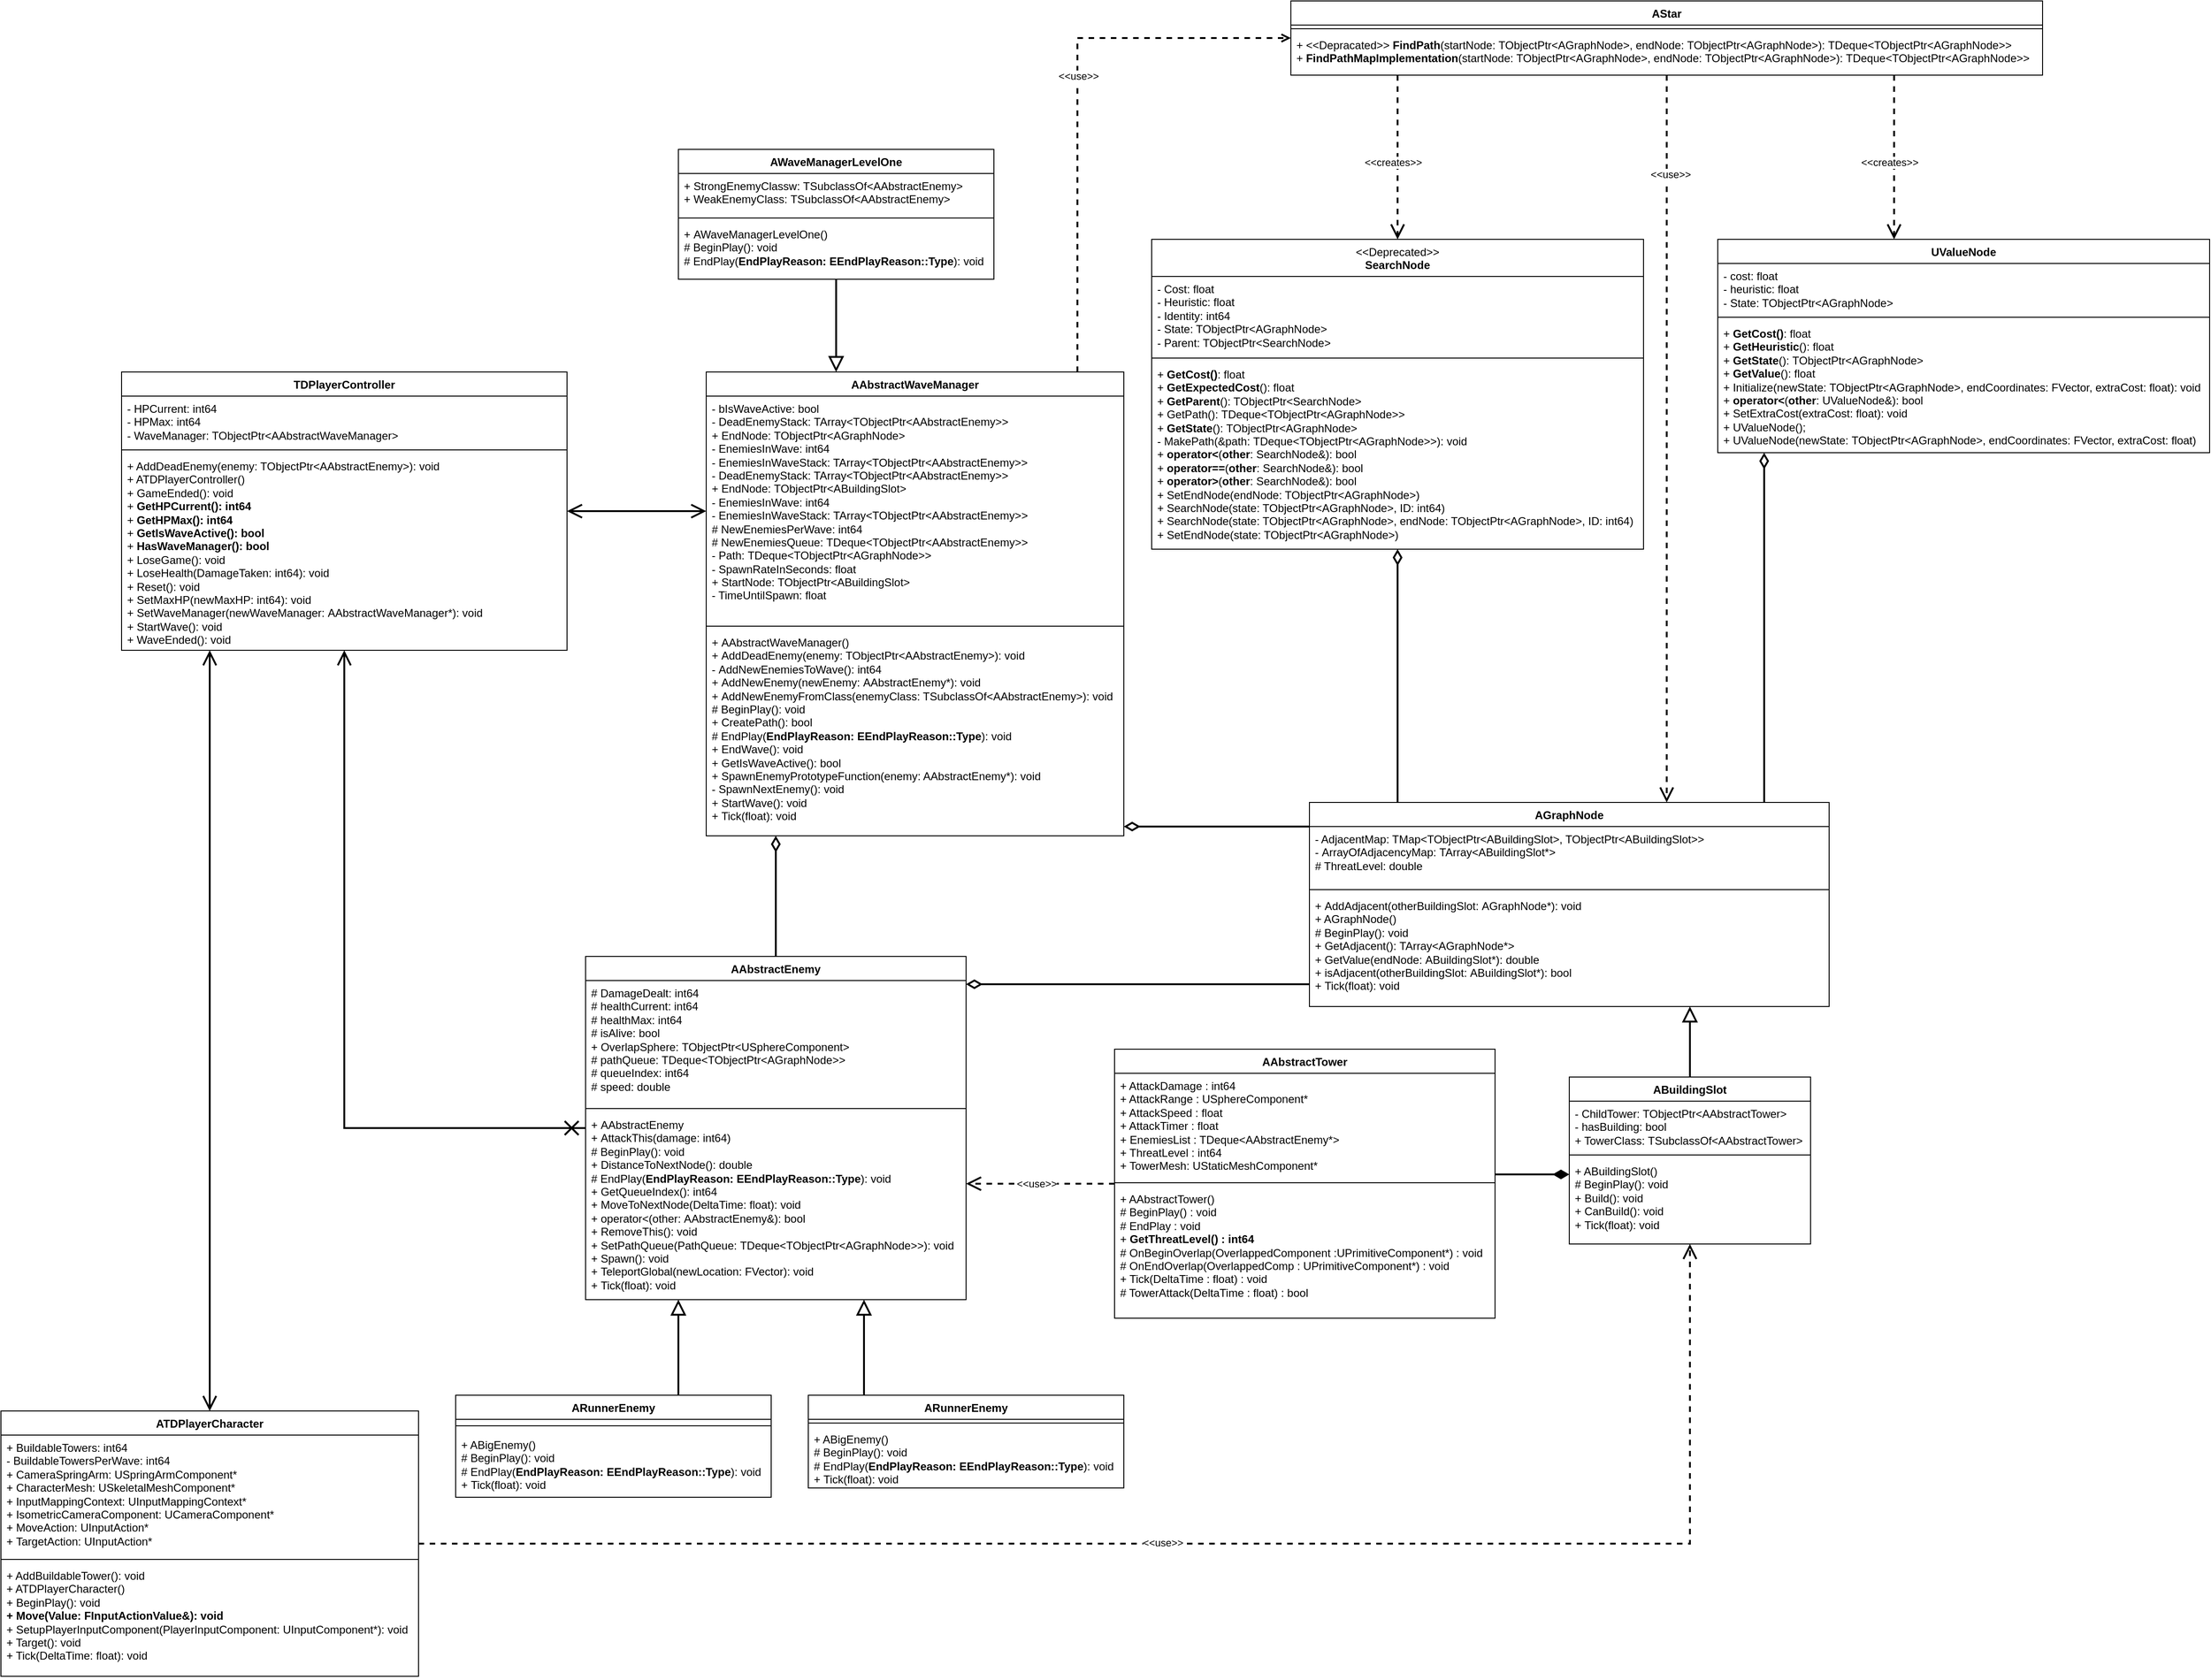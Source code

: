<mxfile version="24.8.8">
  <diagram id="C5RBs43oDa-KdzZeNtuy" name="Page-1">
    <mxGraphModel dx="2797" dy="1651" grid="1" gridSize="10" guides="1" tooltips="1" connect="1" arrows="1" fold="1" page="1" pageScale="1" pageWidth="1169" pageHeight="827" math="0" shadow="0">
      <root>
        <mxCell id="WIyWlLk6GJQsqaUBKTNV-0" />
        <mxCell id="WIyWlLk6GJQsqaUBKTNV-1" parent="WIyWlLk6GJQsqaUBKTNV-0" />
        <mxCell id="bVRjCQ_B58bXz5kEhXcc-12" style="edgeStyle=orthogonalEdgeStyle;rounded=0;orthogonalLoop=1;jettySize=auto;html=1;startArrow=diamondThin;startFill=0;endArrow=none;endFill=0;startSize=12;strokeWidth=2;endSize=12;" parent="WIyWlLk6GJQsqaUBKTNV-1" source="bVRjCQ_B58bXz5kEhXcc-0" target="Or8rvx1L4nkpCHTU0M23-4" edge="1">
          <mxGeometry relative="1" as="geometry">
            <mxPoint x="451" y="311" as="sourcePoint" />
            <Array as="points">
              <mxPoint x="650" y="220" />
              <mxPoint x="650" y="220" />
            </Array>
          </mxGeometry>
        </mxCell>
        <mxCell id="bVRjCQ_B58bXz5kEhXcc-15" style="edgeStyle=orthogonalEdgeStyle;shape=connector;rounded=0;orthogonalLoop=1;jettySize=auto;html=1;strokeColor=default;strokeWidth=2;align=center;verticalAlign=middle;fontFamily=Helvetica;fontSize=11;fontColor=default;labelBackgroundColor=default;startArrow=diamondThin;startFill=0;startSize=12;endArrow=none;endFill=0;endSize=12;" parent="WIyWlLk6GJQsqaUBKTNV-1" source="bVRjCQ_B58bXz5kEhXcc-0" target="bVRjCQ_B58bXz5kEhXcc-4" edge="1">
          <mxGeometry relative="1" as="geometry">
            <Array as="points">
              <mxPoint x="215" y="270" />
              <mxPoint x="215" y="270" />
            </Array>
          </mxGeometry>
        </mxCell>
        <mxCell id="ktp8bwMWxdayU_RDx3ty-13" style="edgeStyle=orthogonalEdgeStyle;rounded=0;orthogonalLoop=1;jettySize=auto;html=1;dashed=1;endArrow=open;endFill=0;strokeWidth=2;" edge="1" parent="WIyWlLk6GJQsqaUBKTNV-1" source="bVRjCQ_B58bXz5kEhXcc-0" target="oYd0NgwK_6_6nimxyRu1-9">
          <mxGeometry relative="1" as="geometry">
            <Array as="points">
              <mxPoint x="540" y="-630" />
            </Array>
          </mxGeometry>
        </mxCell>
        <mxCell id="ktp8bwMWxdayU_RDx3ty-14" value="&amp;lt;&amp;lt;use&amp;gt;&amp;gt;" style="edgeLabel;html=1;align=center;verticalAlign=middle;resizable=0;points=[];" vertex="1" connectable="0" parent="ktp8bwMWxdayU_RDx3ty-13">
          <mxGeometry x="0.081" y="-1" relative="1" as="geometry">
            <mxPoint as="offset" />
          </mxGeometry>
        </mxCell>
        <mxCell id="bVRjCQ_B58bXz5kEhXcc-0" value="AAbstractWaveManager" style="swimlane;fontStyle=1;align=center;verticalAlign=top;childLayout=stackLayout;horizontal=1;startSize=26;horizontalStack=0;resizeParent=1;resizeParentMax=0;resizeLast=0;collapsible=1;marginBottom=0;whiteSpace=wrap;html=1;" parent="WIyWlLk6GJQsqaUBKTNV-1" vertex="1">
          <mxGeometry x="140" y="-270" width="450" height="500" as="geometry" />
        </mxCell>
        <mxCell id="bVRjCQ_B58bXz5kEhXcc-1" value="- bIsWaveActive: bool&lt;div&gt;-&amp;nbsp;DeadEnemyStack:&amp;nbsp;TArray&amp;lt;TObjectPtr&amp;lt;AAbstractEnemy&amp;gt;&amp;gt;&lt;/div&gt;&lt;div&gt;+&amp;nbsp;EndNode:&amp;nbsp;TObjectPtr&amp;lt;AGraphNode&amp;gt;&lt;br&gt;- EnemiesInWave: int64&lt;/div&gt;&lt;div&gt;- EnemiesInWaveStack: TArray&amp;lt;TObjectPtr&amp;lt;AAbstractEnemy&amp;gt;&amp;gt;&lt;br&gt;&lt;div&gt;- DeadEnemyStack: TArray&amp;lt;TObjectPtr&amp;lt;AAbstractEnemy&amp;gt;&amp;gt;&lt;/div&gt;&lt;div&gt;+&amp;nbsp;EndNode:&amp;nbsp;TObjectPtr&amp;lt;ABuildingSlot&amp;gt;&lt;/div&gt;&lt;div&gt;-&amp;nbsp;EnemiesInWave: int64&lt;/div&gt;&lt;div&gt;-&amp;nbsp;EnemiesInWaveStack:&amp;nbsp;TArray&amp;lt;TObjectPtr&amp;lt;AAbstractEnemy&amp;gt;&amp;gt;&lt;/div&gt;&lt;div&gt;# NewEnemiesPerWave: int64&lt;/div&gt;&lt;div&gt;# NewEnemiesQueue:&amp;nbsp;&lt;span style=&quot;background-color: initial;&quot;&gt;TDeque&amp;lt;TObjectPtr&amp;lt;AAbstractEnemy&amp;gt;&amp;gt;&lt;/span&gt;&lt;/div&gt;&lt;div&gt;&lt;span style=&quot;background-color: initial;&quot;&gt;- Path:&amp;nbsp;&lt;/span&gt;&lt;span style=&quot;background-color: initial;&quot;&gt;TDeque&amp;lt;TObjectPtr&amp;lt;AGraphNode&amp;gt;&amp;gt;&lt;/span&gt;&lt;/div&gt;&lt;div&gt;&lt;span style=&quot;background-color: initial;&quot;&gt;- SpawnRateInSeconds: float&lt;/span&gt;&lt;/div&gt;&lt;div&gt;+&amp;nbsp;StartNode:&amp;nbsp;TObjectPtr&amp;lt;ABuildingSlot&amp;gt;&lt;/div&gt;&lt;/div&gt;&lt;div&gt;- TimeUntilSpawn: float&lt;/div&gt;" style="text;strokeColor=none;fillColor=none;align=left;verticalAlign=top;spacingLeft=4;spacingRight=4;overflow=hidden;rotatable=0;points=[[0,0.5],[1,0.5]];portConstraint=eastwest;whiteSpace=wrap;html=1;" parent="bVRjCQ_B58bXz5kEhXcc-0" vertex="1">
          <mxGeometry y="26" width="450" height="244" as="geometry" />
        </mxCell>
        <mxCell id="bVRjCQ_B58bXz5kEhXcc-2" value="" style="line;strokeWidth=1;fillColor=none;align=left;verticalAlign=middle;spacingTop=-1;spacingLeft=3;spacingRight=3;rotatable=0;labelPosition=right;points=[];portConstraint=eastwest;strokeColor=inherit;" parent="bVRjCQ_B58bXz5kEhXcc-0" vertex="1">
          <mxGeometry y="270" width="450" height="8" as="geometry" />
        </mxCell>
        <mxCell id="bVRjCQ_B58bXz5kEhXcc-3" value="+&amp;nbsp;AAbstractWaveManager()&lt;div&gt;+&amp;nbsp;AddDeadEnemy(enemy: TObjectPtr&amp;lt;AAbstractEnemy&amp;gt;): void&lt;/div&gt;&lt;div&gt;-&amp;nbsp;AddNewEnemiesToWave(): int64&lt;/div&gt;&lt;div&gt;+&amp;nbsp;&lt;span style=&quot;white-space: normal;&quot;&gt;&lt;span style=&quot;background-color: initial;&quot;&gt;AddNewEnemy(newEnemy:&amp;nbsp;&lt;/span&gt;&lt;/span&gt;&lt;span style=&quot;background-color: initial;&quot;&gt;AAbstractEnemy*&lt;/span&gt;&lt;span style=&quot;background-color: initial;&quot;&gt;&lt;span style=&quot;background-color: initial;&quot;&gt;):&amp;nbsp;&lt;/span&gt;&lt;/span&gt;&lt;span style=&quot;background-color: initial;&quot;&gt;void&lt;/span&gt;&lt;/div&gt;&lt;div&gt;&lt;span style=&quot;background-color: initial;&quot;&gt;+&amp;nbsp;&lt;/span&gt;&lt;span style=&quot;white-space: normal;&quot;&gt;&lt;span style=&quot;background-color: initial;&quot;&gt;AddNewEnemyFromClass(&lt;/span&gt;&lt;/span&gt;&lt;span style=&quot;background-color: initial;&quot;&gt;enemyClass&lt;/span&gt;&lt;span style=&quot;background-color: initial;&quot;&gt;&lt;span style=&quot;background-color: initial;&quot;&gt;: TSubclassOf&amp;lt;AAbstractEnemy&amp;gt;):&amp;nbsp;&lt;/span&gt;&lt;/span&gt;&lt;span style=&quot;background-color: initial;&quot;&gt;void&lt;/span&gt;&lt;span style=&quot;background-color: initial;&quot;&gt;&amp;nbsp;&lt;/span&gt;&lt;/div&gt;&lt;div&gt;# BeginPlay(): void&lt;/div&gt;&lt;div&gt;+&amp;nbsp;&lt;span style=&quot;white-space: normal;&quot;&gt;&lt;span style=&quot;background-color: initial;&quot;&gt;CreatePath(): bool&lt;/span&gt;&lt;/span&gt;&lt;/div&gt;&lt;div&gt;&lt;span style=&quot;background-color: initial;&quot;&gt;&lt;div style=&quot;&quot;&gt;&lt;span style=&quot;white-space: normal;&quot;&gt;# EndPlay(&lt;b&gt;EndPlayReason:&amp;nbsp;&lt;/b&gt;&lt;/span&gt;&lt;span style=&quot;background-color: initial;&quot;&gt;&lt;b&gt;EEndPlayReason::Type&lt;/b&gt;&lt;/span&gt;&lt;span style=&quot;background-color: initial;&quot;&gt;):&amp;nbsp;&lt;/span&gt;&lt;span style=&quot;background-color: initial;&quot;&gt;void&lt;/span&gt;&lt;span style=&quot;background-color: initial;&quot;&gt;&amp;nbsp;&lt;/span&gt;&lt;/div&gt;&lt;/span&gt;&lt;/div&gt;&lt;div&gt;+&amp;nbsp;EndWave(): void&lt;/div&gt;&lt;div&gt;+&amp;nbsp;GetIsWaveActive(): bool&lt;/div&gt;&lt;div&gt;+&amp;nbsp;SpawnEnemyPrototypeFunction(enemy: AAbstractEnemy*): void&lt;/div&gt;&lt;div&gt;-&amp;nbsp;SpawnNextEnemy(): void&lt;/div&gt;&lt;div&gt;+&amp;nbsp;StartWave(): void&lt;/div&gt;&lt;div&gt;+&amp;nbsp;Tick(float): void&lt;br&gt;&lt;/div&gt;" style="text;strokeColor=none;fillColor=none;align=left;verticalAlign=top;spacingLeft=4;spacingRight=4;overflow=hidden;rotatable=0;points=[[0,0.5],[1,0.5]];portConstraint=eastwest;whiteSpace=wrap;html=1;" parent="bVRjCQ_B58bXz5kEhXcc-0" vertex="1">
          <mxGeometry y="278" width="450" height="222" as="geometry" />
        </mxCell>
        <mxCell id="abqN74poVczzxeBeDxSv-9" style="edgeStyle=orthogonalEdgeStyle;rounded=0;orthogonalLoop=1;jettySize=auto;html=1;endArrow=open;endFill=0;startSize=12;endSize=12;strokeWidth=2;startArrow=cross;startFill=0;" parent="WIyWlLk6GJQsqaUBKTNV-1" source="bVRjCQ_B58bXz5kEhXcc-4" target="abqN74poVczzxeBeDxSv-4" edge="1">
          <mxGeometry relative="1" as="geometry" />
        </mxCell>
        <mxCell id="bVRjCQ_B58bXz5kEhXcc-4" value="AAbstractEnemy" style="swimlane;fontStyle=1;align=center;verticalAlign=top;childLayout=stackLayout;horizontal=1;startSize=26;horizontalStack=0;resizeParent=1;resizeParentMax=0;resizeLast=0;collapsible=1;marginBottom=0;whiteSpace=wrap;html=1;" parent="WIyWlLk6GJQsqaUBKTNV-1" vertex="1">
          <mxGeometry x="10" y="360" width="410" height="370" as="geometry" />
        </mxCell>
        <mxCell id="bVRjCQ_B58bXz5kEhXcc-5" value="&lt;div&gt;#&amp;nbsp;DamageDealt: int64&lt;/div&gt;# healthCurrent: int64&lt;div&gt;#&amp;nbsp;healthMax: int64&lt;/div&gt;&lt;div&gt;# isAlive: bool&lt;/div&gt;&lt;div&gt;+&amp;nbsp;OverlapSphere:&amp;nbsp;TObjectPtr&amp;lt;USphereComponent&amp;gt;&lt;/div&gt;&lt;div&gt;#&amp;nbsp;pathQueue:&amp;nbsp;TDeque&amp;lt;TObjectPtr&amp;lt;AGraphNode&amp;gt;&amp;gt;&lt;/div&gt;&lt;div&gt;# queueIndex: int64&lt;/div&gt;&lt;div&gt;# speed: double&lt;/div&gt;" style="text;strokeColor=none;fillColor=none;align=left;verticalAlign=top;spacingLeft=4;spacingRight=4;overflow=hidden;rotatable=0;points=[[0,0.5],[1,0.5]];portConstraint=eastwest;whiteSpace=wrap;html=1;" parent="bVRjCQ_B58bXz5kEhXcc-4" vertex="1">
          <mxGeometry y="26" width="410" height="134" as="geometry" />
        </mxCell>
        <mxCell id="bVRjCQ_B58bXz5kEhXcc-6" value="" style="line;strokeWidth=1;fillColor=none;align=left;verticalAlign=middle;spacingTop=-1;spacingLeft=3;spacingRight=3;rotatable=0;labelPosition=right;points=[];portConstraint=eastwest;strokeColor=inherit;" parent="bVRjCQ_B58bXz5kEhXcc-4" vertex="1">
          <mxGeometry y="160" width="410" height="8" as="geometry" />
        </mxCell>
        <mxCell id="bVRjCQ_B58bXz5kEhXcc-7" value="+&amp;nbsp;AAbstractEnemy&lt;div&gt;+&amp;nbsp;AttackThis(damage: int64)&lt;/div&gt;&lt;div&gt;&lt;div&gt;# BeginPlay(): void&lt;br&gt;&lt;/div&gt;&lt;/div&gt;&lt;div&gt;+&amp;nbsp;DistanceToNextNode(): double&lt;/div&gt;&lt;div&gt;# EndPlay(&lt;b&gt;EndPlayReason:&amp;nbsp;&lt;/b&gt;&lt;span style=&quot;background-color: initial;&quot;&gt;&lt;b&gt;EEndPlayReason::Type&lt;/b&gt;&lt;/span&gt;&lt;span style=&quot;background-color: initial;&quot;&gt;):&amp;nbsp;&lt;/span&gt;&lt;span style=&quot;background-color: initial;&quot;&gt;void&lt;/span&gt;&lt;span style=&quot;background-color: initial;&quot;&gt;&amp;nbsp;&lt;/span&gt;&lt;/div&gt;&lt;div&gt;+&amp;nbsp;GetQueueIndex(): int64&lt;/div&gt;&lt;div&gt;+&amp;nbsp;MoveToNextNode(DeltaTime: float): void&lt;/div&gt;&lt;div&gt;+&amp;nbsp;operator&amp;lt;(other:&amp;nbsp;AAbstractEnemy&amp;amp;): bool&lt;/div&gt;&lt;div&gt;+&amp;nbsp;RemoveThis(): void&lt;/div&gt;&lt;div&gt;+&amp;nbsp;SetPathQueue(PathQueue:&amp;nbsp;TDeque&amp;lt;TObjectPtr&amp;lt;AGraphNode&amp;gt;&amp;gt;): void&lt;/div&gt;&lt;div&gt;+&amp;nbsp;Spawn(): void&lt;/div&gt;&lt;div&gt;+&amp;nbsp;TeleportGlobal(newLocation: FVector): void&lt;/div&gt;&lt;div&gt;+&amp;nbsp;Tick(float): void&lt;br&gt;&lt;/div&gt;" style="text;strokeColor=none;fillColor=none;align=left;verticalAlign=top;spacingLeft=4;spacingRight=4;overflow=hidden;rotatable=0;points=[[0,0.5],[1,0.5]];portConstraint=eastwest;whiteSpace=wrap;html=1;" parent="bVRjCQ_B58bXz5kEhXcc-4" vertex="1">
          <mxGeometry y="168" width="410" height="202" as="geometry" />
        </mxCell>
        <mxCell id="Or8rvx1L4nkpCHTU0M23-8" style="edgeStyle=orthogonalEdgeStyle;rounded=0;orthogonalLoop=1;jettySize=auto;html=1;startSize=12;endSize=12;strokeWidth=2;endArrow=block;endFill=0;" parent="WIyWlLk6GJQsqaUBKTNV-1" source="bVRjCQ_B58bXz5kEhXcc-8" target="Or8rvx1L4nkpCHTU0M23-4" edge="1">
          <mxGeometry relative="1" as="geometry">
            <Array as="points">
              <mxPoint x="1200" y="440" />
              <mxPoint x="1200" y="440" />
            </Array>
          </mxGeometry>
        </mxCell>
        <mxCell id="Or8rvx1L4nkpCHTU0M23-9" style="edgeStyle=orthogonalEdgeStyle;rounded=0;orthogonalLoop=1;jettySize=auto;html=1;endArrow=none;endFill=0;startArrow=diamondThin;startFill=1;endSize=12;strokeWidth=2;startSize=12;" parent="WIyWlLk6GJQsqaUBKTNV-1" source="bVRjCQ_B58bXz5kEhXcc-8" target="SfnSRMyv1gglNEUpqVPP-14" edge="1">
          <mxGeometry relative="1" as="geometry">
            <mxPoint x="1550" y="730" as="sourcePoint" />
            <mxPoint x="1380" y="500" as="targetPoint" />
            <Array as="points">
              <mxPoint x="1000" y="595" />
              <mxPoint x="1000" y="595" />
            </Array>
          </mxGeometry>
        </mxCell>
        <mxCell id="bVRjCQ_B58bXz5kEhXcc-8" value="ABuildingSlot" style="swimlane;fontStyle=1;align=center;verticalAlign=top;childLayout=stackLayout;horizontal=1;startSize=26;horizontalStack=0;resizeParent=1;resizeParentMax=0;resizeLast=0;collapsible=1;marginBottom=0;whiteSpace=wrap;html=1;" parent="WIyWlLk6GJQsqaUBKTNV-1" vertex="1">
          <mxGeometry x="1070" y="490" width="260" height="180" as="geometry" />
        </mxCell>
        <mxCell id="bVRjCQ_B58bXz5kEhXcc-9" value="- ChildTower: TObjectPtr&amp;lt;AAbstractTower&amp;gt;&lt;br&gt;&lt;div&gt;-&amp;nbsp;hasBuilding: bool&lt;br&gt;&lt;/div&gt;&lt;div&gt;+ TowerClass:&amp;nbsp;TSubclassOf&amp;lt;AAbstractTower&amp;gt;&lt;/div&gt;" style="text;strokeColor=none;fillColor=none;align=left;verticalAlign=top;spacingLeft=4;spacingRight=4;overflow=hidden;rotatable=0;points=[[0,0.5],[1,0.5]];portConstraint=eastwest;whiteSpace=wrap;html=1;" parent="bVRjCQ_B58bXz5kEhXcc-8" vertex="1">
          <mxGeometry y="26" width="260" height="54" as="geometry" />
        </mxCell>
        <mxCell id="bVRjCQ_B58bXz5kEhXcc-10" value="" style="line;strokeWidth=1;fillColor=none;align=left;verticalAlign=middle;spacingTop=-1;spacingLeft=3;spacingRight=3;rotatable=0;labelPosition=right;points=[];portConstraint=eastwest;strokeColor=inherit;" parent="bVRjCQ_B58bXz5kEhXcc-8" vertex="1">
          <mxGeometry y="80" width="260" height="8" as="geometry" />
        </mxCell>
        <mxCell id="bVRjCQ_B58bXz5kEhXcc-11" value="+ ABuildingSlot()&lt;div&gt;# BeginPlay(): void&lt;br&gt;&lt;/div&gt;&lt;div&gt;+ Build(): void&lt;/div&gt;&lt;div&gt;+&amp;nbsp;CanBuild(): void&lt;/div&gt;&lt;div&gt;+&amp;nbsp;Tick(float): void&lt;span style=&quot;background-color: initial;&quot;&gt;&lt;br&gt;&lt;/span&gt;&lt;/div&gt;" style="text;strokeColor=none;fillColor=none;align=left;verticalAlign=top;spacingLeft=4;spacingRight=4;overflow=hidden;rotatable=0;points=[[0,0.5],[1,0.5]];portConstraint=eastwest;whiteSpace=wrap;html=1;" parent="bVRjCQ_B58bXz5kEhXcc-8" vertex="1">
          <mxGeometry y="88" width="260" height="92" as="geometry" />
        </mxCell>
        <mxCell id="bVRjCQ_B58bXz5kEhXcc-16" style="edgeStyle=orthogonalEdgeStyle;shape=connector;rounded=0;orthogonalLoop=1;jettySize=auto;html=1;strokeColor=default;strokeWidth=2;align=center;verticalAlign=middle;fontFamily=Helvetica;fontSize=11;fontColor=default;labelBackgroundColor=default;startArrow=diamondThin;startFill=0;startSize=12;endArrow=none;endFill=0;endSize=12;" parent="WIyWlLk6GJQsqaUBKTNV-1" source="bVRjCQ_B58bXz5kEhXcc-5" target="Or8rvx1L4nkpCHTU0M23-4" edge="1">
          <mxGeometry relative="1" as="geometry">
            <Array as="points">
              <mxPoint x="700" y="390" />
              <mxPoint x="700" y="390" />
            </Array>
          </mxGeometry>
        </mxCell>
        <mxCell id="abqN74poVczzxeBeDxSv-4" value="TDPlayerController" style="swimlane;fontStyle=1;align=center;verticalAlign=top;childLayout=stackLayout;horizontal=1;startSize=26;horizontalStack=0;resizeParent=1;resizeParentMax=0;resizeLast=0;collapsible=1;marginBottom=0;whiteSpace=wrap;html=1;" parent="WIyWlLk6GJQsqaUBKTNV-1" vertex="1">
          <mxGeometry x="-490" y="-270" width="480" height="300" as="geometry" />
        </mxCell>
        <mxCell id="abqN74poVczzxeBeDxSv-5" value="- HPCurrent: int64&lt;div&gt;&lt;span style=&quot;background-color: initial;&quot;&gt;- HPMax: int64&lt;/span&gt;&lt;div&gt;- WaveManager: TObjectPtr&amp;lt;AAbstractWaveManager&amp;gt;&lt;/div&gt;&lt;/div&gt;" style="text;strokeColor=none;fillColor=none;align=left;verticalAlign=top;spacingLeft=4;spacingRight=4;overflow=hidden;rotatable=0;points=[[0,0.5],[1,0.5]];portConstraint=eastwest;whiteSpace=wrap;html=1;" parent="abqN74poVczzxeBeDxSv-4" vertex="1">
          <mxGeometry y="26" width="480" height="54" as="geometry" />
        </mxCell>
        <mxCell id="abqN74poVczzxeBeDxSv-6" value="" style="line;strokeWidth=1;fillColor=none;align=left;verticalAlign=middle;spacingTop=-1;spacingLeft=3;spacingRight=3;rotatable=0;labelPosition=right;points=[];portConstraint=eastwest;strokeColor=inherit;" parent="abqN74poVczzxeBeDxSv-4" vertex="1">
          <mxGeometry y="80" width="480" height="8" as="geometry" />
        </mxCell>
        <mxCell id="abqN74poVczzxeBeDxSv-7" value="+ AddDeadEnemy(enemy: TObjectPtr&amp;lt;AAbstractEnemy&amp;gt;): void&lt;div&gt;+ ATDPlayerController()&lt;/div&gt;&lt;div&gt;+ GameEnded(): void&lt;/div&gt;&lt;div&gt;+&amp;nbsp;&lt;b&gt;GetHPCurrent(): int64&lt;/b&gt;&lt;/div&gt;&lt;div&gt;+&amp;nbsp;&lt;b style=&quot;background-color: initial;&quot;&gt;GetHPMax(): int64&lt;/b&gt;&lt;/div&gt;&lt;div&gt;+ &lt;b&gt;GetIsWaveActive(): bool&lt;/b&gt;&lt;/div&gt;&lt;div&gt;+ &lt;b&gt;HasWaveManager(): bool&lt;/b&gt;&lt;/div&gt;&lt;div&gt;+ LoseGame(): void&lt;/div&gt;&lt;div&gt;+ LoseHealth(DamageTaken: int64): void&lt;/div&gt;&lt;div&gt;+ Reset(): void&lt;/div&gt;&lt;div&gt;+ SetMaxHP(newMaxHP: int64): void&lt;/div&gt;&lt;div&gt;+ SetWaveManager(newWaveManager:&amp;nbsp;AAbstractWaveManager*): void&lt;/div&gt;&lt;div&gt;+ StartWave(): void&lt;/div&gt;&lt;div&gt;+&amp;nbsp;WaveEnded(): void&lt;/div&gt;" style="text;strokeColor=none;fillColor=none;align=left;verticalAlign=top;spacingLeft=4;spacingRight=4;overflow=hidden;rotatable=0;points=[[0,0.5],[1,0.5]];portConstraint=eastwest;whiteSpace=wrap;html=1;" parent="abqN74poVczzxeBeDxSv-4" vertex="1">
          <mxGeometry y="88" width="480" height="212" as="geometry" />
        </mxCell>
        <mxCell id="abqN74poVczzxeBeDxSv-8" style="edgeStyle=orthogonalEdgeStyle;rounded=0;orthogonalLoop=1;jettySize=auto;html=1;startArrow=open;startFill=0;endArrow=open;endFill=0;endSize=12;startSize=12;strokeWidth=2;" parent="WIyWlLk6GJQsqaUBKTNV-1" source="abqN74poVczzxeBeDxSv-4" target="bVRjCQ_B58bXz5kEhXcc-0" edge="1">
          <mxGeometry relative="1" as="geometry">
            <Array as="points">
              <mxPoint x="90" y="-120" />
              <mxPoint x="90" y="-120" />
            </Array>
          </mxGeometry>
        </mxCell>
        <mxCell id="ktp8bwMWxdayU_RDx3ty-18" style="edgeStyle=orthogonalEdgeStyle;rounded=0;orthogonalLoop=1;jettySize=auto;html=1;strokeWidth=2;endSize=12;startSize=12;endArrow=none;endFill=0;startArrow=diamondThin;startFill=0;" edge="1" parent="WIyWlLk6GJQsqaUBKTNV-1" source="vy7B8YMwYVHvc0k1j3HZ-1" target="Or8rvx1L4nkpCHTU0M23-4">
          <mxGeometry relative="1" as="geometry">
            <Array as="points">
              <mxPoint x="885" y="130" />
              <mxPoint x="885" y="130" />
            </Array>
          </mxGeometry>
        </mxCell>
        <mxCell id="vy7B8YMwYVHvc0k1j3HZ-1" value="&lt;div&gt;&lt;span style=&quot;font-weight: 400;&quot;&gt;&amp;lt;&amp;lt;Deprecated&amp;gt;&amp;gt;&lt;/span&gt;&lt;/div&gt;SearchNode" style="swimlane;fontStyle=1;align=center;verticalAlign=top;childLayout=stackLayout;horizontal=1;startSize=40;horizontalStack=0;resizeParent=1;resizeParentMax=0;resizeLast=0;collapsible=1;marginBottom=0;whiteSpace=wrap;html=1;" parent="WIyWlLk6GJQsqaUBKTNV-1" vertex="1">
          <mxGeometry x="620" y="-413" width="530" height="334" as="geometry">
            <mxRectangle x="-1090" y="190" width="130" height="40" as="alternateBounds" />
          </mxGeometry>
        </mxCell>
        <mxCell id="vy7B8YMwYVHvc0k1j3HZ-2" value="&lt;div&gt;&lt;span style=&quot;background-color: initial;&quot;&gt;- Cost: float&lt;/span&gt;&lt;/div&gt;- Heuristic: float&lt;div&gt;- Identity: int64&lt;br&gt;&lt;div&gt;- State: TObjectPtr&amp;lt;AGraphNode&amp;gt;&lt;div&gt;- Parent: TObjectPtr&amp;lt;SearchNode&amp;gt;&lt;/div&gt;&lt;/div&gt;&lt;/div&gt;" style="text;strokeColor=none;fillColor=none;align=left;verticalAlign=top;spacingLeft=4;spacingRight=4;overflow=hidden;rotatable=0;points=[[0,0.5],[1,0.5]];portConstraint=eastwest;whiteSpace=wrap;html=1;" parent="vy7B8YMwYVHvc0k1j3HZ-1" vertex="1">
          <mxGeometry y="40" width="530" height="84" as="geometry" />
        </mxCell>
        <mxCell id="vy7B8YMwYVHvc0k1j3HZ-3" value="" style="line;strokeWidth=1;fillColor=none;align=left;verticalAlign=middle;spacingTop=-1;spacingLeft=3;spacingRight=3;rotatable=0;labelPosition=right;points=[];portConstraint=eastwest;strokeColor=inherit;" parent="vy7B8YMwYVHvc0k1j3HZ-1" vertex="1">
          <mxGeometry y="124" width="530" height="8" as="geometry" />
        </mxCell>
        <mxCell id="vy7B8YMwYVHvc0k1j3HZ-4" value="&lt;div&gt;+ &lt;b&gt;GetCost()&lt;/b&gt;: float&lt;/div&gt;&lt;div&gt;+ &lt;b&gt;GetExpectedCost&lt;/b&gt;(): float&lt;/div&gt;&lt;div&gt;+ &lt;b&gt;GetParent&lt;/b&gt;(): TObjectPtr&amp;lt;SearchNode&amp;gt;&lt;/div&gt;&lt;div&gt;+ GetPath():&amp;nbsp;TDeque&amp;lt;TObjectPtr&amp;lt;AGraphNode&amp;gt;&amp;gt;&lt;/div&gt;&lt;div&gt;+ &lt;b&gt;GetState&lt;/b&gt;():&amp;nbsp;&lt;span style=&quot;background-color: initial;&quot;&gt;TObjectPtr&amp;lt;AGraphNode&amp;gt;&lt;/span&gt;&lt;/div&gt;&lt;div&gt;&lt;span style=&quot;background-color: initial;&quot;&gt;- MakePath(&amp;amp;path:&amp;nbsp;&lt;/span&gt;&lt;span style=&quot;background-color: initial;&quot;&gt;TDeque&amp;lt;TObjectPtr&amp;lt;AGraphNode&amp;gt;&amp;gt;&lt;/span&gt;&lt;span style=&quot;background-color: initial;&quot;&gt;): void&lt;/span&gt;&lt;/div&gt;&lt;div&gt;+ &lt;b&gt;operator&amp;lt;&lt;/b&gt;(&lt;b&gt;other&lt;/b&gt;: SearchNode&amp;amp;): bool&lt;/div&gt;&lt;div&gt;+&amp;nbsp;&lt;b&gt;operator==&lt;/b&gt;(&lt;b&gt;other&lt;/b&gt;: SearchNode&amp;amp;): bool&lt;/div&gt;&lt;div&gt;+&amp;nbsp;&lt;b&gt;operator&amp;gt;&lt;/b&gt;(&lt;b&gt;other&lt;/b&gt;: SearchNode&amp;amp;): bool&lt;/div&gt;&lt;div&gt;+ SetEndNode(&lt;span style=&quot;background-color: initial;&quot;&gt;endNode: TObjectPtr&amp;lt;AGraphNode&amp;gt;)&lt;/span&gt;&lt;/div&gt;&lt;div&gt;+ SearchNode(state: TObjectPtr&amp;lt;AGraphNode&amp;gt;, ID: int64)&lt;span style=&quot;background-color: initial;&quot;&gt;&lt;/span&gt;&lt;/div&gt;&lt;div&gt;+ SearchNode(state: TObjectPtr&amp;lt;AGraphNode&amp;gt;, endNode: TObjectPtr&amp;lt;AGraphNode&amp;gt;, ID: int64)&lt;/div&gt;&lt;div&gt;+ SetEndNode(state: TObjectPtr&amp;lt;AGraphNode&amp;gt;)&lt;/div&gt;" style="text;strokeColor=none;fillColor=none;align=left;verticalAlign=top;spacingLeft=4;spacingRight=4;overflow=hidden;rotatable=0;points=[[0,0.5],[1,0.5]];portConstraint=eastwest;whiteSpace=wrap;html=1;" parent="vy7B8YMwYVHvc0k1j3HZ-1" vertex="1">
          <mxGeometry y="132" width="530" height="202" as="geometry" />
        </mxCell>
        <mxCell id="ktp8bwMWxdayU_RDx3ty-23" style="edgeStyle=orthogonalEdgeStyle;rounded=0;orthogonalLoop=1;jettySize=auto;html=1;endArrow=block;endFill=0;endSize=12;strokeWidth=2;startSize=12;" edge="1" parent="WIyWlLk6GJQsqaUBKTNV-1" source="SfnSRMyv1gglNEUpqVPP-2" target="bVRjCQ_B58bXz5kEhXcc-4">
          <mxGeometry relative="1" as="geometry">
            <Array as="points">
              <mxPoint x="110" y="820" />
              <mxPoint x="110" y="820" />
            </Array>
          </mxGeometry>
        </mxCell>
        <mxCell id="SfnSRMyv1gglNEUpqVPP-2" value="ARunnerEnemy" style="swimlane;fontStyle=1;align=center;verticalAlign=top;childLayout=stackLayout;horizontal=1;startSize=26;horizontalStack=0;resizeParent=1;resizeParentMax=0;resizeLast=0;collapsible=1;marginBottom=0;whiteSpace=wrap;html=1;" parent="WIyWlLk6GJQsqaUBKTNV-1" vertex="1">
          <mxGeometry x="-130" y="833" width="340" height="110" as="geometry" />
        </mxCell>
        <mxCell id="SfnSRMyv1gglNEUpqVPP-4" value="" style="line;strokeWidth=1;fillColor=none;align=left;verticalAlign=middle;spacingTop=-1;spacingLeft=3;spacingRight=3;rotatable=0;labelPosition=right;points=[];portConstraint=eastwest;strokeColor=inherit;" parent="SfnSRMyv1gglNEUpqVPP-2" vertex="1">
          <mxGeometry y="26" width="340" height="14" as="geometry" />
        </mxCell>
        <mxCell id="SfnSRMyv1gglNEUpqVPP-5" value="&lt;div&gt;+ ABigEnemy()&lt;div&gt;# BeginPlay(): void&lt;br&gt;&lt;div&gt;# EndPlay(&lt;b&gt;EndPlayReason:&amp;nbsp;&lt;/b&gt;&lt;span style=&quot;background-color: initial;&quot;&gt;&lt;b&gt;EEndPlayReason::Type&lt;/b&gt;&lt;/span&gt;&lt;span style=&quot;background-color: initial;&quot;&gt;):&amp;nbsp;&lt;/span&gt;&lt;span style=&quot;background-color: initial;&quot;&gt;void&lt;/span&gt;&lt;span style=&quot;background-color: initial;&quot;&gt;&amp;nbsp;&lt;/span&gt;&lt;/div&gt;&lt;/div&gt;&lt;div&gt;+&amp;nbsp;Tick(float): void&lt;/div&gt;&lt;/div&gt;" style="text;strokeColor=none;fillColor=none;align=left;verticalAlign=top;spacingLeft=4;spacingRight=4;overflow=hidden;rotatable=0;points=[[0,0.5],[1,0.5]];portConstraint=eastwest;whiteSpace=wrap;html=1;" parent="SfnSRMyv1gglNEUpqVPP-2" vertex="1">
          <mxGeometry y="40" width="340" height="70" as="geometry" />
        </mxCell>
        <mxCell id="ktp8bwMWxdayU_RDx3ty-25" style="edgeStyle=orthogonalEdgeStyle;rounded=0;orthogonalLoop=1;jettySize=auto;html=1;endSize=12;startSize=12;strokeWidth=2;endArrow=open;endFill=0;dashed=1;" edge="1" parent="WIyWlLk6GJQsqaUBKTNV-1" source="SfnSRMyv1gglNEUpqVPP-14" target="bVRjCQ_B58bXz5kEhXcc-4">
          <mxGeometry relative="1" as="geometry">
            <Array as="points">
              <mxPoint x="470" y="605" />
              <mxPoint x="470" y="605" />
            </Array>
          </mxGeometry>
        </mxCell>
        <mxCell id="ktp8bwMWxdayU_RDx3ty-26" value="&amp;lt;&amp;lt;use&amp;gt;&amp;gt;" style="edgeLabel;html=1;align=center;verticalAlign=middle;resizable=0;points=[];" vertex="1" connectable="0" parent="ktp8bwMWxdayU_RDx3ty-25">
          <mxGeometry x="0.055" relative="1" as="geometry">
            <mxPoint as="offset" />
          </mxGeometry>
        </mxCell>
        <mxCell id="SfnSRMyv1gglNEUpqVPP-14" value="AAbstractTower" style="swimlane;fontStyle=1;align=center;verticalAlign=top;childLayout=stackLayout;horizontal=1;startSize=26;horizontalStack=0;resizeParent=1;resizeParentMax=0;resizeLast=0;collapsible=1;marginBottom=0;whiteSpace=wrap;html=1;" parent="WIyWlLk6GJQsqaUBKTNV-1" vertex="1">
          <mxGeometry x="580" y="460" width="410" height="290" as="geometry" />
        </mxCell>
        <mxCell id="SfnSRMyv1gglNEUpqVPP-15" value="+ AttackDamage : int64&lt;div&gt;+ AttackRange : USphereComponent*&lt;/div&gt;&lt;div&gt;+ AttackSpeed : float&lt;/div&gt;&lt;div&gt;+ AttackTimer : float&lt;/div&gt;+ EnemiesList : TDeque&amp;lt;AAbstractEnemy*&amp;gt;&lt;div&gt;+ ThreatLevel : int64&lt;/div&gt;&lt;div&gt;+ TowerMesh: UStaticMeshComponent*&lt;/div&gt;" style="text;strokeColor=none;fillColor=none;align=left;verticalAlign=top;spacingLeft=4;spacingRight=4;overflow=hidden;rotatable=0;points=[[0,0.5],[1,0.5]];portConstraint=eastwest;whiteSpace=wrap;html=1;" parent="SfnSRMyv1gglNEUpqVPP-14" vertex="1">
          <mxGeometry y="26" width="410" height="114" as="geometry" />
        </mxCell>
        <mxCell id="SfnSRMyv1gglNEUpqVPP-16" value="" style="line;strokeWidth=1;fillColor=none;align=left;verticalAlign=middle;spacingTop=-1;spacingLeft=3;spacingRight=3;rotatable=0;labelPosition=right;points=[];portConstraint=eastwest;strokeColor=inherit;" parent="SfnSRMyv1gglNEUpqVPP-14" vertex="1">
          <mxGeometry y="140" width="410" height="8" as="geometry" />
        </mxCell>
        <mxCell id="SfnSRMyv1gglNEUpqVPP-17" value="&lt;div&gt;+ AAbstractTower()&lt;/div&gt;&lt;div&gt;# BeginPlay() : void&lt;/div&gt;&lt;div&gt;# EndPlay : void&lt;/div&gt;+ &lt;b&gt;GetThreatLevel() : int64&lt;/b&gt;&lt;div&gt;# OnBeginOverlap(OverlappedComponent :UPrimitiveComponent*) : void&lt;/div&gt;&lt;div&gt;# OnEndOverlap(OverlappedComp : UPrimitiveComponent*) : void&lt;/div&gt;&lt;div&gt;&lt;span style=&quot;background-color: initial;&quot;&gt;+ Tick(DeltaTime : float) : void&lt;/span&gt;&lt;/div&gt;&lt;div&gt;# TowerAttack(DeltaTime : float) : bool&lt;/div&gt;" style="text;strokeColor=none;fillColor=none;align=left;verticalAlign=top;spacingLeft=4;spacingRight=4;overflow=hidden;rotatable=0;points=[[0,0.5],[1,0.5]];portConstraint=eastwest;whiteSpace=wrap;html=1;" parent="SfnSRMyv1gglNEUpqVPP-14" vertex="1">
          <mxGeometry y="148" width="410" height="142" as="geometry" />
        </mxCell>
        <mxCell id="ktp8bwMWxdayU_RDx3ty-22" style="edgeStyle=orthogonalEdgeStyle;rounded=0;orthogonalLoop=1;jettySize=auto;html=1;endArrow=block;endFill=0;endSize=12;startSize=12;strokeWidth=2;" edge="1" parent="WIyWlLk6GJQsqaUBKTNV-1" source="Or8rvx1L4nkpCHTU0M23-0" target="bVRjCQ_B58bXz5kEhXcc-4">
          <mxGeometry relative="1" as="geometry">
            <Array as="points">
              <mxPoint x="310" y="790" />
              <mxPoint x="310" y="790" />
            </Array>
          </mxGeometry>
        </mxCell>
        <mxCell id="Or8rvx1L4nkpCHTU0M23-0" value="ARunnerEnemy" style="swimlane;fontStyle=1;align=center;verticalAlign=top;childLayout=stackLayout;horizontal=1;startSize=26;horizontalStack=0;resizeParent=1;resizeParentMax=0;resizeLast=0;collapsible=1;marginBottom=0;whiteSpace=wrap;html=1;" parent="WIyWlLk6GJQsqaUBKTNV-1" vertex="1">
          <mxGeometry x="250" y="833" width="340" height="100" as="geometry" />
        </mxCell>
        <mxCell id="Or8rvx1L4nkpCHTU0M23-2" value="" style="line;strokeWidth=1;fillColor=none;align=left;verticalAlign=middle;spacingTop=-1;spacingLeft=3;spacingRight=3;rotatable=0;labelPosition=right;points=[];portConstraint=eastwest;strokeColor=inherit;" parent="Or8rvx1L4nkpCHTU0M23-0" vertex="1">
          <mxGeometry y="26" width="340" height="8" as="geometry" />
        </mxCell>
        <mxCell id="Or8rvx1L4nkpCHTU0M23-3" value="+ ABigEnemy()&lt;div&gt;# BeginPlay(): void&lt;br&gt;&lt;div&gt;# EndPlay(&lt;b&gt;EndPlayReason:&amp;nbsp;&lt;/b&gt;&lt;span style=&quot;background-color: initial;&quot;&gt;&lt;b&gt;EEndPlayReason::Type&lt;/b&gt;&lt;/span&gt;&lt;span style=&quot;background-color: initial;&quot;&gt;):&amp;nbsp;&lt;/span&gt;&lt;span style=&quot;background-color: initial;&quot;&gt;void&lt;/span&gt;&lt;span style=&quot;background-color: initial;&quot;&gt;&amp;nbsp;&lt;/span&gt;&lt;/div&gt;&lt;/div&gt;&lt;div&gt;+&amp;nbsp;Tick(float): void&lt;span style=&quot;background-color: initial;&quot;&gt;&lt;/span&gt;&lt;/div&gt;" style="text;strokeColor=none;fillColor=none;align=left;verticalAlign=top;spacingLeft=4;spacingRight=4;overflow=hidden;rotatable=0;points=[[0,0.5],[1,0.5]];portConstraint=eastwest;whiteSpace=wrap;html=1;" parent="Or8rvx1L4nkpCHTU0M23-0" vertex="1">
          <mxGeometry y="34" width="340" height="66" as="geometry" />
        </mxCell>
        <mxCell id="Or8rvx1L4nkpCHTU0M23-4" value="AGraphNode" style="swimlane;fontStyle=1;align=center;verticalAlign=top;childLayout=stackLayout;horizontal=1;startSize=26;horizontalStack=0;resizeParent=1;resizeParentMax=0;resizeLast=0;collapsible=1;marginBottom=0;whiteSpace=wrap;html=1;" parent="WIyWlLk6GJQsqaUBKTNV-1" vertex="1">
          <mxGeometry x="790" y="194" width="560" height="220" as="geometry" />
        </mxCell>
        <mxCell id="Or8rvx1L4nkpCHTU0M23-5" value="- AdjacentMap: TMap&amp;lt;TObjectPtr&amp;lt;ABuildingSlot&amp;gt;, TObjectPtr&amp;lt;ABuildingSlot&amp;gt;&amp;gt;&lt;div&gt;-&amp;nbsp;ArrayOfAdjacencyMap:&amp;nbsp;TArray&amp;lt;ABuildingSlot*&amp;gt;&lt;/div&gt;&lt;div&gt;# ThreatLevel: double&lt;/div&gt;" style="text;strokeColor=none;fillColor=none;align=left;verticalAlign=top;spacingLeft=4;spacingRight=4;overflow=hidden;rotatable=0;points=[[0,0.5],[1,0.5]];portConstraint=eastwest;whiteSpace=wrap;html=1;" parent="Or8rvx1L4nkpCHTU0M23-4" vertex="1">
          <mxGeometry y="26" width="560" height="64" as="geometry" />
        </mxCell>
        <mxCell id="Or8rvx1L4nkpCHTU0M23-6" value="" style="line;strokeWidth=1;fillColor=none;align=left;verticalAlign=middle;spacingTop=-1;spacingLeft=3;spacingRight=3;rotatable=0;labelPosition=right;points=[];portConstraint=eastwest;strokeColor=inherit;" parent="Or8rvx1L4nkpCHTU0M23-4" vertex="1">
          <mxGeometry y="90" width="560" height="8" as="geometry" />
        </mxCell>
        <mxCell id="Or8rvx1L4nkpCHTU0M23-7" value="&lt;div&gt;+&amp;nbsp;AddAdjacent(otherBuildingSlot:&amp;nbsp;AGraphNode*): void&lt;/div&gt;&lt;div&gt;+ AGraphNode()&lt;/div&gt;&lt;div&gt;# BeginPlay(): void&lt;/div&gt;&lt;div&gt;&lt;div&gt;+&amp;nbsp;GetAdjacent():&amp;nbsp;TArray&amp;lt;AGraphNode*&amp;gt;&lt;/div&gt;&lt;div&gt;+&amp;nbsp;GetValue(&lt;span style=&quot;background-color: initial;&quot;&gt;endNode:&amp;nbsp;&lt;/span&gt;&lt;span style=&quot;background-color: initial;&quot;&gt;ABuildingSlot*): double&lt;/span&gt;&lt;/div&gt;&lt;div&gt;&lt;span style=&quot;background-color: initial;&quot;&gt;+&amp;nbsp;&lt;/span&gt;&lt;span style=&quot;background-color: initial;&quot;&gt;isAdjacent(&lt;/span&gt;&lt;span style=&quot;background-color: initial;&quot;&gt;otherBuildingSlot:&amp;nbsp;&lt;/span&gt;&lt;span style=&quot;background-color: initial;&quot;&gt;ABuildingSlot*): bool&lt;/span&gt;&lt;/div&gt;&lt;div&gt;+&amp;nbsp;Tick(float): void&lt;/div&gt;&lt;/div&gt;" style="text;strokeColor=none;fillColor=none;align=left;verticalAlign=top;spacingLeft=4;spacingRight=4;overflow=hidden;rotatable=0;points=[[0,0.5],[1,0.5]];portConstraint=eastwest;whiteSpace=wrap;html=1;" parent="Or8rvx1L4nkpCHTU0M23-4" vertex="1">
          <mxGeometry y="98" width="560" height="122" as="geometry" />
        </mxCell>
        <mxCell id="oYd0NgwK_6_6nimxyRu1-7" style="edgeStyle=orthogonalEdgeStyle;rounded=0;orthogonalLoop=1;jettySize=auto;html=1;dashed=1;endArrow=open;endFill=0;endSize=12;startSize=12;strokeWidth=2;" parent="WIyWlLk6GJQsqaUBKTNV-1" source="oYd0NgwK_6_6nimxyRu1-3" target="bVRjCQ_B58bXz5kEhXcc-8" edge="1">
          <mxGeometry relative="1" as="geometry" />
        </mxCell>
        <mxCell id="oYd0NgwK_6_6nimxyRu1-8" value="&amp;lt;&amp;lt;use&amp;gt;&amp;gt;" style="edgeLabel;html=1;align=center;verticalAlign=middle;resizable=0;points=[];" parent="oYd0NgwK_6_6nimxyRu1-7" vertex="1" connectable="0">
          <mxGeometry x="-0.054" y="1" relative="1" as="geometry">
            <mxPoint x="1" as="offset" />
          </mxGeometry>
        </mxCell>
        <mxCell id="ktp8bwMWxdayU_RDx3ty-24" style="edgeStyle=orthogonalEdgeStyle;rounded=0;orthogonalLoop=1;jettySize=auto;html=1;endArrow=open;endFill=0;startArrow=open;startFill=0;strokeWidth=2;endSize=12;startSize=12;" edge="1" parent="WIyWlLk6GJQsqaUBKTNV-1" source="oYd0NgwK_6_6nimxyRu1-3" target="abqN74poVczzxeBeDxSv-4">
          <mxGeometry relative="1" as="geometry">
            <Array as="points">
              <mxPoint x="-395" y="250" />
              <mxPoint x="-395" y="250" />
            </Array>
          </mxGeometry>
        </mxCell>
        <mxCell id="oYd0NgwK_6_6nimxyRu1-3" value="ATDPlayerCharacter" style="swimlane;fontStyle=1;align=center;verticalAlign=top;childLayout=stackLayout;horizontal=1;startSize=26;horizontalStack=0;resizeParent=1;resizeParentMax=0;resizeLast=0;collapsible=1;marginBottom=0;whiteSpace=wrap;html=1;" parent="WIyWlLk6GJQsqaUBKTNV-1" vertex="1">
          <mxGeometry x="-620" y="850" width="450" height="286" as="geometry" />
        </mxCell>
        <mxCell id="oYd0NgwK_6_6nimxyRu1-4" value="&lt;div&gt;&lt;span style=&quot;background-color: initial;&quot;&gt;+ BuildableTowers: int64&lt;/span&gt;&lt;/div&gt;&lt;div&gt;&lt;span style=&quot;background-color: initial;&quot;&gt;- BuildableTowersPerWave: int64&lt;/span&gt;&lt;/div&gt;&lt;div&gt;&lt;span style=&quot;background-color: initial;&quot;&gt;+ CameraSpringArm: USpringArmComponent*&lt;/span&gt;&lt;/div&gt;&lt;div&gt;&lt;span style=&quot;background-color: initial;&quot;&gt;+ Character&lt;/span&gt;&lt;span style=&quot;background-color: initial;&quot;&gt;Mesh:&amp;nbsp;&lt;/span&gt;&lt;span style=&quot;background-color: initial;&quot;&gt;USkeletalMeshComponent*&lt;/span&gt;&lt;span style=&quot;background-color: initial;&quot;&gt;&lt;/span&gt;&lt;span style=&quot;background-color: initial;&quot;&gt;&amp;nbsp;&lt;/span&gt;&lt;/div&gt;&lt;div&gt;&lt;span style=&quot;background-color: initial;&quot;&gt;+&amp;nbsp;&lt;/span&gt;&lt;span style=&quot;background-color: initial;&quot;&gt;InputMappingContext:&amp;nbsp;&lt;/span&gt;&lt;span style=&quot;background-color: initial;&quot;&gt;UInputMappingContext*&lt;/span&gt;&lt;/div&gt;&lt;div&gt;+ Isometric&lt;span style=&quot;background-color: initial;&quot;&gt;CameraComponent:&amp;nbsp;&lt;/span&gt;&lt;span style=&quot;background-color: initial;&quot;&gt;UCameraComponent*&lt;/span&gt;&lt;/div&gt;&lt;div&gt;&lt;span style=&quot;background-color: initial;&quot;&gt;+&amp;nbsp;&lt;/span&gt;&lt;span style=&quot;background-color: initial;&quot;&gt;MoveAction:&amp;nbsp;&lt;/span&gt;&lt;span style=&quot;background-color: initial;&quot;&gt;UInputAction*&amp;nbsp;&lt;/span&gt;&lt;/div&gt;&lt;div&gt;&lt;span style=&quot;background-color: initial;&quot;&gt;+&amp;nbsp;&lt;/span&gt;&lt;span style=&quot;background-color: initial;&quot;&gt;TargetAction:&amp;nbsp;&lt;/span&gt;&lt;span style=&quot;background-color: initial;&quot;&gt;UInputAction*&lt;/span&gt;&lt;/div&gt;" style="text;strokeColor=none;fillColor=none;align=left;verticalAlign=top;spacingLeft=4;spacingRight=4;overflow=hidden;rotatable=0;points=[[0,0.5],[1,0.5]];portConstraint=eastwest;whiteSpace=wrap;html=1;" parent="oYd0NgwK_6_6nimxyRu1-3" vertex="1">
          <mxGeometry y="26" width="450" height="130" as="geometry" />
        </mxCell>
        <mxCell id="oYd0NgwK_6_6nimxyRu1-5" value="" style="line;strokeWidth=1;fillColor=none;align=left;verticalAlign=middle;spacingTop=-1;spacingLeft=3;spacingRight=3;rotatable=0;labelPosition=right;points=[];portConstraint=eastwest;strokeColor=inherit;" parent="oYd0NgwK_6_6nimxyRu1-3" vertex="1">
          <mxGeometry y="156" width="450" height="8" as="geometry" />
        </mxCell>
        <mxCell id="oYd0NgwK_6_6nimxyRu1-6" value="&lt;div&gt;+ AddBuildableTower(): void&lt;/div&gt;&lt;div&gt;+ ATDPlayerCharacter()&lt;/div&gt;&lt;div&gt;&lt;span style=&quot;background-color: initial;&quot;&gt;+ BeginPlay():&amp;nbsp;&lt;/span&gt;&lt;span style=&quot;background-color: initial;&quot;&gt;void&lt;/span&gt;&lt;span style=&quot;background-color: initial;&quot;&gt;&amp;nbsp;&lt;/span&gt;&lt;/div&gt;&lt;div style=&quot;font-weight: bold;&quot;&gt;+ Move(&lt;span style=&quot;background-color: initial;&quot;&gt;Value:&amp;nbsp;&lt;/span&gt;&lt;span style=&quot;background-color: initial;&quot;&gt;FInputActionValue&amp;amp;):&amp;nbsp;&lt;/span&gt;&lt;span style=&quot;background-color: initial;&quot;&gt;void&lt;/span&gt;&lt;/div&gt;&lt;div style=&quot;font-weight: bold;&quot;&gt;&lt;span style=&quot;background-color: initial; font-weight: normal;&quot;&gt;+ SetupPlayerInputComponent(PlayerInputComponent:&amp;nbsp;&lt;/span&gt;&lt;span style=&quot;background-color: initial; font-weight: normal;&quot;&gt;UInputComponent*&lt;/span&gt;&lt;span style=&quot;background-color: initial; font-weight: normal;&quot;&gt;):&amp;nbsp;&lt;/span&gt;&lt;span style=&quot;background-color: initial; font-weight: normal;&quot;&gt;void&lt;/span&gt;&lt;/div&gt;&lt;div style=&quot;font-weight: bold;&quot;&gt;&lt;span style=&quot;background-color: initial; font-weight: normal;&quot;&gt;+ Target():&amp;nbsp;&lt;/span&gt;&lt;span style=&quot;background-color: initial; font-weight: normal;&quot;&gt;void&lt;/span&gt;&lt;/div&gt;&lt;div style=&quot;font-weight: bold;&quot;&gt;&lt;span style=&quot;background-color: initial; font-weight: normal;&quot;&gt;+ Tick(DeltaTime: float):&amp;nbsp;&lt;/span&gt;&lt;span style=&quot;background-color: initial; font-weight: normal;&quot;&gt;void&lt;/span&gt;&lt;span style=&quot;background-color: initial; font-weight: normal;&quot;&gt;&amp;nbsp;&lt;/span&gt;&lt;/div&gt;" style="text;strokeColor=none;fillColor=none;align=left;verticalAlign=top;spacingLeft=4;spacingRight=4;overflow=hidden;rotatable=0;points=[[0,0.5],[1,0.5]];portConstraint=eastwest;whiteSpace=wrap;html=1;" parent="oYd0NgwK_6_6nimxyRu1-3" vertex="1">
          <mxGeometry y="164" width="450" height="122" as="geometry" />
        </mxCell>
        <mxCell id="ktp8bwMWxdayU_RDx3ty-9" style="edgeStyle=orthogonalEdgeStyle;rounded=0;orthogonalLoop=1;jettySize=auto;html=1;endSize=12;startSize=12;endArrow=open;endFill=0;dashed=1;strokeWidth=2;" edge="1" parent="WIyWlLk6GJQsqaUBKTNV-1" source="oYd0NgwK_6_6nimxyRu1-9" target="vy7B8YMwYVHvc0k1j3HZ-1">
          <mxGeometry relative="1" as="geometry">
            <Array as="points">
              <mxPoint x="885" y="-580" />
              <mxPoint x="885" y="-580" />
            </Array>
          </mxGeometry>
        </mxCell>
        <mxCell id="ktp8bwMWxdayU_RDx3ty-10" value="&amp;lt;&amp;lt;creates&amp;gt;&amp;gt;" style="edgeLabel;html=1;align=center;verticalAlign=middle;resizable=0;points=[];" vertex="1" connectable="0" parent="ktp8bwMWxdayU_RDx3ty-9">
          <mxGeometry x="0.057" y="-5" relative="1" as="geometry">
            <mxPoint as="offset" />
          </mxGeometry>
        </mxCell>
        <mxCell id="ktp8bwMWxdayU_RDx3ty-20" style="edgeStyle=orthogonalEdgeStyle;rounded=0;orthogonalLoop=1;jettySize=auto;html=1;strokeWidth=2;endSize=12;startSize=12;endArrow=open;endFill=0;dashed=1;" edge="1" parent="WIyWlLk6GJQsqaUBKTNV-1" source="oYd0NgwK_6_6nimxyRu1-9" target="Or8rvx1L4nkpCHTU0M23-4">
          <mxGeometry relative="1" as="geometry">
            <Array as="points">
              <mxPoint x="1175" />
              <mxPoint x="1175" />
            </Array>
          </mxGeometry>
        </mxCell>
        <mxCell id="ktp8bwMWxdayU_RDx3ty-21" value="&amp;lt;&amp;lt;use&amp;gt;&amp;gt;" style="edgeLabel;html=1;align=center;verticalAlign=middle;resizable=0;points=[];" vertex="1" connectable="0" parent="ktp8bwMWxdayU_RDx3ty-20">
          <mxGeometry x="-0.727" y="4" relative="1" as="geometry">
            <mxPoint as="offset" />
          </mxGeometry>
        </mxCell>
        <mxCell id="oYd0NgwK_6_6nimxyRu1-9" value="AStar" style="swimlane;fontStyle=1;align=center;verticalAlign=top;childLayout=stackLayout;horizontal=1;startSize=26;horizontalStack=0;resizeParent=1;resizeParentMax=0;resizeLast=0;collapsible=1;marginBottom=0;whiteSpace=wrap;html=1;" parent="WIyWlLk6GJQsqaUBKTNV-1" vertex="1">
          <mxGeometry x="770" y="-670" width="810" height="80" as="geometry" />
        </mxCell>
        <mxCell id="oYd0NgwK_6_6nimxyRu1-11" value="" style="line;strokeWidth=1;fillColor=none;align=left;verticalAlign=middle;spacingTop=-1;spacingLeft=3;spacingRight=3;rotatable=0;labelPosition=right;points=[];portConstraint=eastwest;strokeColor=inherit;" parent="oYd0NgwK_6_6nimxyRu1-9" vertex="1">
          <mxGeometry y="26" width="810" height="8" as="geometry" />
        </mxCell>
        <mxCell id="oYd0NgwK_6_6nimxyRu1-12" value="+ &amp;lt;&amp;lt;Depracated&amp;gt;&amp;gt; &lt;b&gt;FindPath&lt;/b&gt;(startNode:&amp;nbsp;TObjectPtr&amp;lt;AGraphNode&amp;gt;, endNode:&amp;nbsp;TObjectPtr&amp;lt;AGraphNode&amp;gt;):&amp;nbsp;TDeque&amp;lt;TObjectPtr&amp;lt;AGraphNode&amp;gt;&amp;gt;&lt;div&gt;+ &lt;b&gt;FindPathMapImplementation&lt;/b&gt;(startNode:&amp;nbsp;TObjectPtr&amp;lt;AGraphNode&amp;gt;, endNode:&amp;nbsp;TObjectPtr&amp;lt;AGraphNode&amp;gt;):&amp;nbsp;TDeque&amp;lt;TObjectPtr&amp;lt;AGraphNode&amp;gt;&amp;gt;&lt;/div&gt;" style="text;strokeColor=none;fillColor=none;align=left;verticalAlign=top;spacingLeft=4;spacingRight=4;overflow=hidden;rotatable=0;points=[[0,0.5],[1,0.5]];portConstraint=eastwest;whiteSpace=wrap;html=1;" parent="oYd0NgwK_6_6nimxyRu1-9" vertex="1">
          <mxGeometry y="34" width="810" height="46" as="geometry" />
        </mxCell>
        <mxCell id="ktp8bwMWxdayU_RDx3ty-8" style="edgeStyle=orthogonalEdgeStyle;rounded=0;orthogonalLoop=1;jettySize=auto;html=1;strokeWidth=2;endSize=12;startSize=12;endArrow=block;endFill=0;" edge="1" parent="WIyWlLk6GJQsqaUBKTNV-1" source="ktp8bwMWxdayU_RDx3ty-0" target="bVRjCQ_B58bXz5kEhXcc-0">
          <mxGeometry relative="1" as="geometry">
            <Array as="points">
              <mxPoint x="280" y="-300" />
              <mxPoint x="280" y="-300" />
            </Array>
          </mxGeometry>
        </mxCell>
        <mxCell id="ktp8bwMWxdayU_RDx3ty-19" style="edgeStyle=orthogonalEdgeStyle;rounded=0;orthogonalLoop=1;jettySize=auto;html=1;startArrow=diamondThin;startFill=0;endArrow=none;endFill=0;strokeWidth=2;endSize=12;startSize=12;" edge="1" parent="WIyWlLk6GJQsqaUBKTNV-1" source="ktp8bwMWxdayU_RDx3ty-4" target="Or8rvx1L4nkpCHTU0M23-4">
          <mxGeometry relative="1" as="geometry">
            <Array as="points">
              <mxPoint x="1280" y="-70" />
              <mxPoint x="1280" y="-70" />
            </Array>
          </mxGeometry>
        </mxCell>
        <mxCell id="ktp8bwMWxdayU_RDx3ty-4" value="UValueNode" style="swimlane;fontStyle=1;align=center;verticalAlign=top;childLayout=stackLayout;horizontal=1;startSize=26;horizontalStack=0;resizeParent=1;resizeParentMax=0;resizeLast=0;collapsible=1;marginBottom=0;whiteSpace=wrap;html=1;" vertex="1" parent="WIyWlLk6GJQsqaUBKTNV-1">
          <mxGeometry x="1230" y="-413" width="530" height="230" as="geometry" />
        </mxCell>
        <mxCell id="ktp8bwMWxdayU_RDx3ty-5" value="- cost: float&lt;div&gt;- heuristic: float&lt;/div&gt;&lt;div&gt;- State: TObjectPtr&amp;lt;AGraphNode&amp;gt;&lt;/div&gt;" style="text;strokeColor=none;fillColor=none;align=left;verticalAlign=top;spacingLeft=4;spacingRight=4;overflow=hidden;rotatable=0;points=[[0,0.5],[1,0.5]];portConstraint=eastwest;whiteSpace=wrap;html=1;" vertex="1" parent="ktp8bwMWxdayU_RDx3ty-4">
          <mxGeometry y="26" width="530" height="54" as="geometry" />
        </mxCell>
        <mxCell id="ktp8bwMWxdayU_RDx3ty-6" value="" style="line;strokeWidth=1;fillColor=none;align=left;verticalAlign=middle;spacingTop=-1;spacingLeft=3;spacingRight=3;rotatable=0;labelPosition=right;points=[];portConstraint=eastwest;strokeColor=inherit;" vertex="1" parent="ktp8bwMWxdayU_RDx3ty-4">
          <mxGeometry y="80" width="530" height="8" as="geometry" />
        </mxCell>
        <mxCell id="ktp8bwMWxdayU_RDx3ty-7" value="&lt;div&gt;+&amp;nbsp;&lt;b&gt;GetCost()&lt;/b&gt;: float&lt;/div&gt;&lt;div&gt;+&amp;nbsp;&lt;b&gt;GetHeuristic&lt;/b&gt;(): float&lt;/div&gt;&lt;div&gt;+&amp;nbsp;&lt;b&gt;GetState&lt;/b&gt;():&amp;nbsp;&lt;span style=&quot;background-color: initial;&quot;&gt;TObjectPtr&amp;lt;AGraphNode&amp;gt;&lt;/span&gt;&lt;/div&gt;&lt;div&gt;+&amp;nbsp;&lt;b&gt;GetValue&lt;/b&gt;():&amp;nbsp;&lt;span style=&quot;background-color: initial;&quot;&gt;float&lt;/span&gt;&lt;span style=&quot;background-color: initial;&quot;&gt;&lt;/span&gt;&lt;/div&gt;&lt;div&gt;&lt;span style=&quot;background-color: initial;&quot;&gt;+&amp;nbsp;&lt;/span&gt;&lt;span style=&quot;background-color: initial;&quot;&gt;Initialize(&lt;/span&gt;&lt;span style=&quot;background-color: initial;&quot;&gt;newState:&amp;nbsp;&lt;/span&gt;&lt;span style=&quot;background-color: initial;&quot;&gt;TObjectPtr&amp;lt;AGraphNode&amp;gt;, endCoordinates: FVector, extraCost: float): void&lt;/span&gt;&lt;/div&gt;&lt;div&gt;+&amp;nbsp;&lt;b&gt;operator&amp;lt;&lt;/b&gt;(&lt;b&gt;other&lt;/b&gt;: UValueNode&amp;amp;): bool&lt;/div&gt;&lt;div&gt;+&amp;nbsp;SetExtraCost(extraCost: float): void&lt;/div&gt;&lt;div&gt;+&amp;nbsp;UValueNode();&lt;/div&gt;&lt;div&gt;+&amp;nbsp;UValueNode(&lt;span style=&quot;background-color: initial;&quot;&gt;newState:&amp;nbsp;&lt;/span&gt;&lt;span style=&quot;background-color: initial;&quot;&gt;TObjectPtr&amp;lt;AGraphNode&amp;gt;, endCoordinates: FVector, extraCost: float)&lt;/span&gt;&amp;nbsp;&lt;/div&gt;" style="text;strokeColor=none;fillColor=none;align=left;verticalAlign=top;spacingLeft=4;spacingRight=4;overflow=hidden;rotatable=0;points=[[0,0.5],[1,0.5]];portConstraint=eastwest;whiteSpace=wrap;html=1;" vertex="1" parent="ktp8bwMWxdayU_RDx3ty-4">
          <mxGeometry y="88" width="530" height="142" as="geometry" />
        </mxCell>
        <mxCell id="ktp8bwMWxdayU_RDx3ty-11" style="edgeStyle=orthogonalEdgeStyle;rounded=0;orthogonalLoop=1;jettySize=auto;html=1;endSize=12;startSize=12;endArrow=open;endFill=0;dashed=1;strokeWidth=2;" edge="1" parent="WIyWlLk6GJQsqaUBKTNV-1" source="oYd0NgwK_6_6nimxyRu1-9" target="ktp8bwMWxdayU_RDx3ty-4">
          <mxGeometry relative="1" as="geometry">
            <mxPoint x="-330" y="786" as="sourcePoint" />
            <mxPoint x="-430" y="710" as="targetPoint" />
            <Array as="points">
              <mxPoint x="1420" y="-540" />
              <mxPoint x="1420" y="-540" />
            </Array>
          </mxGeometry>
        </mxCell>
        <mxCell id="ktp8bwMWxdayU_RDx3ty-12" value="&amp;lt;&amp;lt;creates&amp;gt;&amp;gt;" style="edgeLabel;html=1;align=center;verticalAlign=middle;resizable=0;points=[];" vertex="1" connectable="0" parent="ktp8bwMWxdayU_RDx3ty-11">
          <mxGeometry x="0.057" y="-5" relative="1" as="geometry">
            <mxPoint as="offset" />
          </mxGeometry>
        </mxCell>
        <mxCell id="ktp8bwMWxdayU_RDx3ty-0" value="AWaveManagerLevelOne" style="swimlane;fontStyle=1;align=center;verticalAlign=top;childLayout=stackLayout;horizontal=1;startSize=26;horizontalStack=0;resizeParent=1;resizeParentMax=0;resizeLast=0;collapsible=1;marginBottom=0;whiteSpace=wrap;html=1;" vertex="1" parent="WIyWlLk6GJQsqaUBKTNV-1">
          <mxGeometry x="110" y="-510" width="340" height="140" as="geometry" />
        </mxCell>
        <mxCell id="ktp8bwMWxdayU_RDx3ty-1" value="+ StrongEnemyClassw:&amp;nbsp;TSubclassOf&amp;lt;AAbstractEnemy&amp;gt;&lt;div&gt;+ WeakEnemyClass:&amp;nbsp;TSubclassOf&amp;lt;AAbstractEnemy&amp;gt;&lt;/div&gt;" style="text;strokeColor=none;fillColor=none;align=left;verticalAlign=top;spacingLeft=4;spacingRight=4;overflow=hidden;rotatable=0;points=[[0,0.5],[1,0.5]];portConstraint=eastwest;whiteSpace=wrap;html=1;" vertex="1" parent="ktp8bwMWxdayU_RDx3ty-0">
          <mxGeometry y="26" width="340" height="44" as="geometry" />
        </mxCell>
        <mxCell id="ktp8bwMWxdayU_RDx3ty-2" value="" style="line;strokeWidth=1;fillColor=none;align=left;verticalAlign=middle;spacingTop=-1;spacingLeft=3;spacingRight=3;rotatable=0;labelPosition=right;points=[];portConstraint=eastwest;strokeColor=inherit;" vertex="1" parent="ktp8bwMWxdayU_RDx3ty-0">
          <mxGeometry y="70" width="340" height="8" as="geometry" />
        </mxCell>
        <mxCell id="ktp8bwMWxdayU_RDx3ty-3" value="+&amp;nbsp;AWaveManagerLevelOne()&lt;div&gt;# BeginPlay(): void&lt;/div&gt;&lt;div&gt;# EndPlay(&lt;b&gt;EndPlayReason:&amp;nbsp;&lt;/b&gt;&lt;span style=&quot;background-color: initial;&quot;&gt;&lt;b&gt;EEndPlayReason::Type&lt;/b&gt;&lt;/span&gt;&lt;span style=&quot;background-color: initial;&quot;&gt;):&amp;nbsp;&lt;/span&gt;&lt;span style=&quot;background-color: initial;&quot;&gt;void&lt;/span&gt;&lt;/div&gt;" style="text;strokeColor=none;fillColor=none;align=left;verticalAlign=top;spacingLeft=4;spacingRight=4;overflow=hidden;rotatable=0;points=[[0,0.5],[1,0.5]];portConstraint=eastwest;whiteSpace=wrap;html=1;" vertex="1" parent="ktp8bwMWxdayU_RDx3ty-0">
          <mxGeometry y="78" width="340" height="62" as="geometry" />
        </mxCell>
      </root>
    </mxGraphModel>
  </diagram>
</mxfile>
